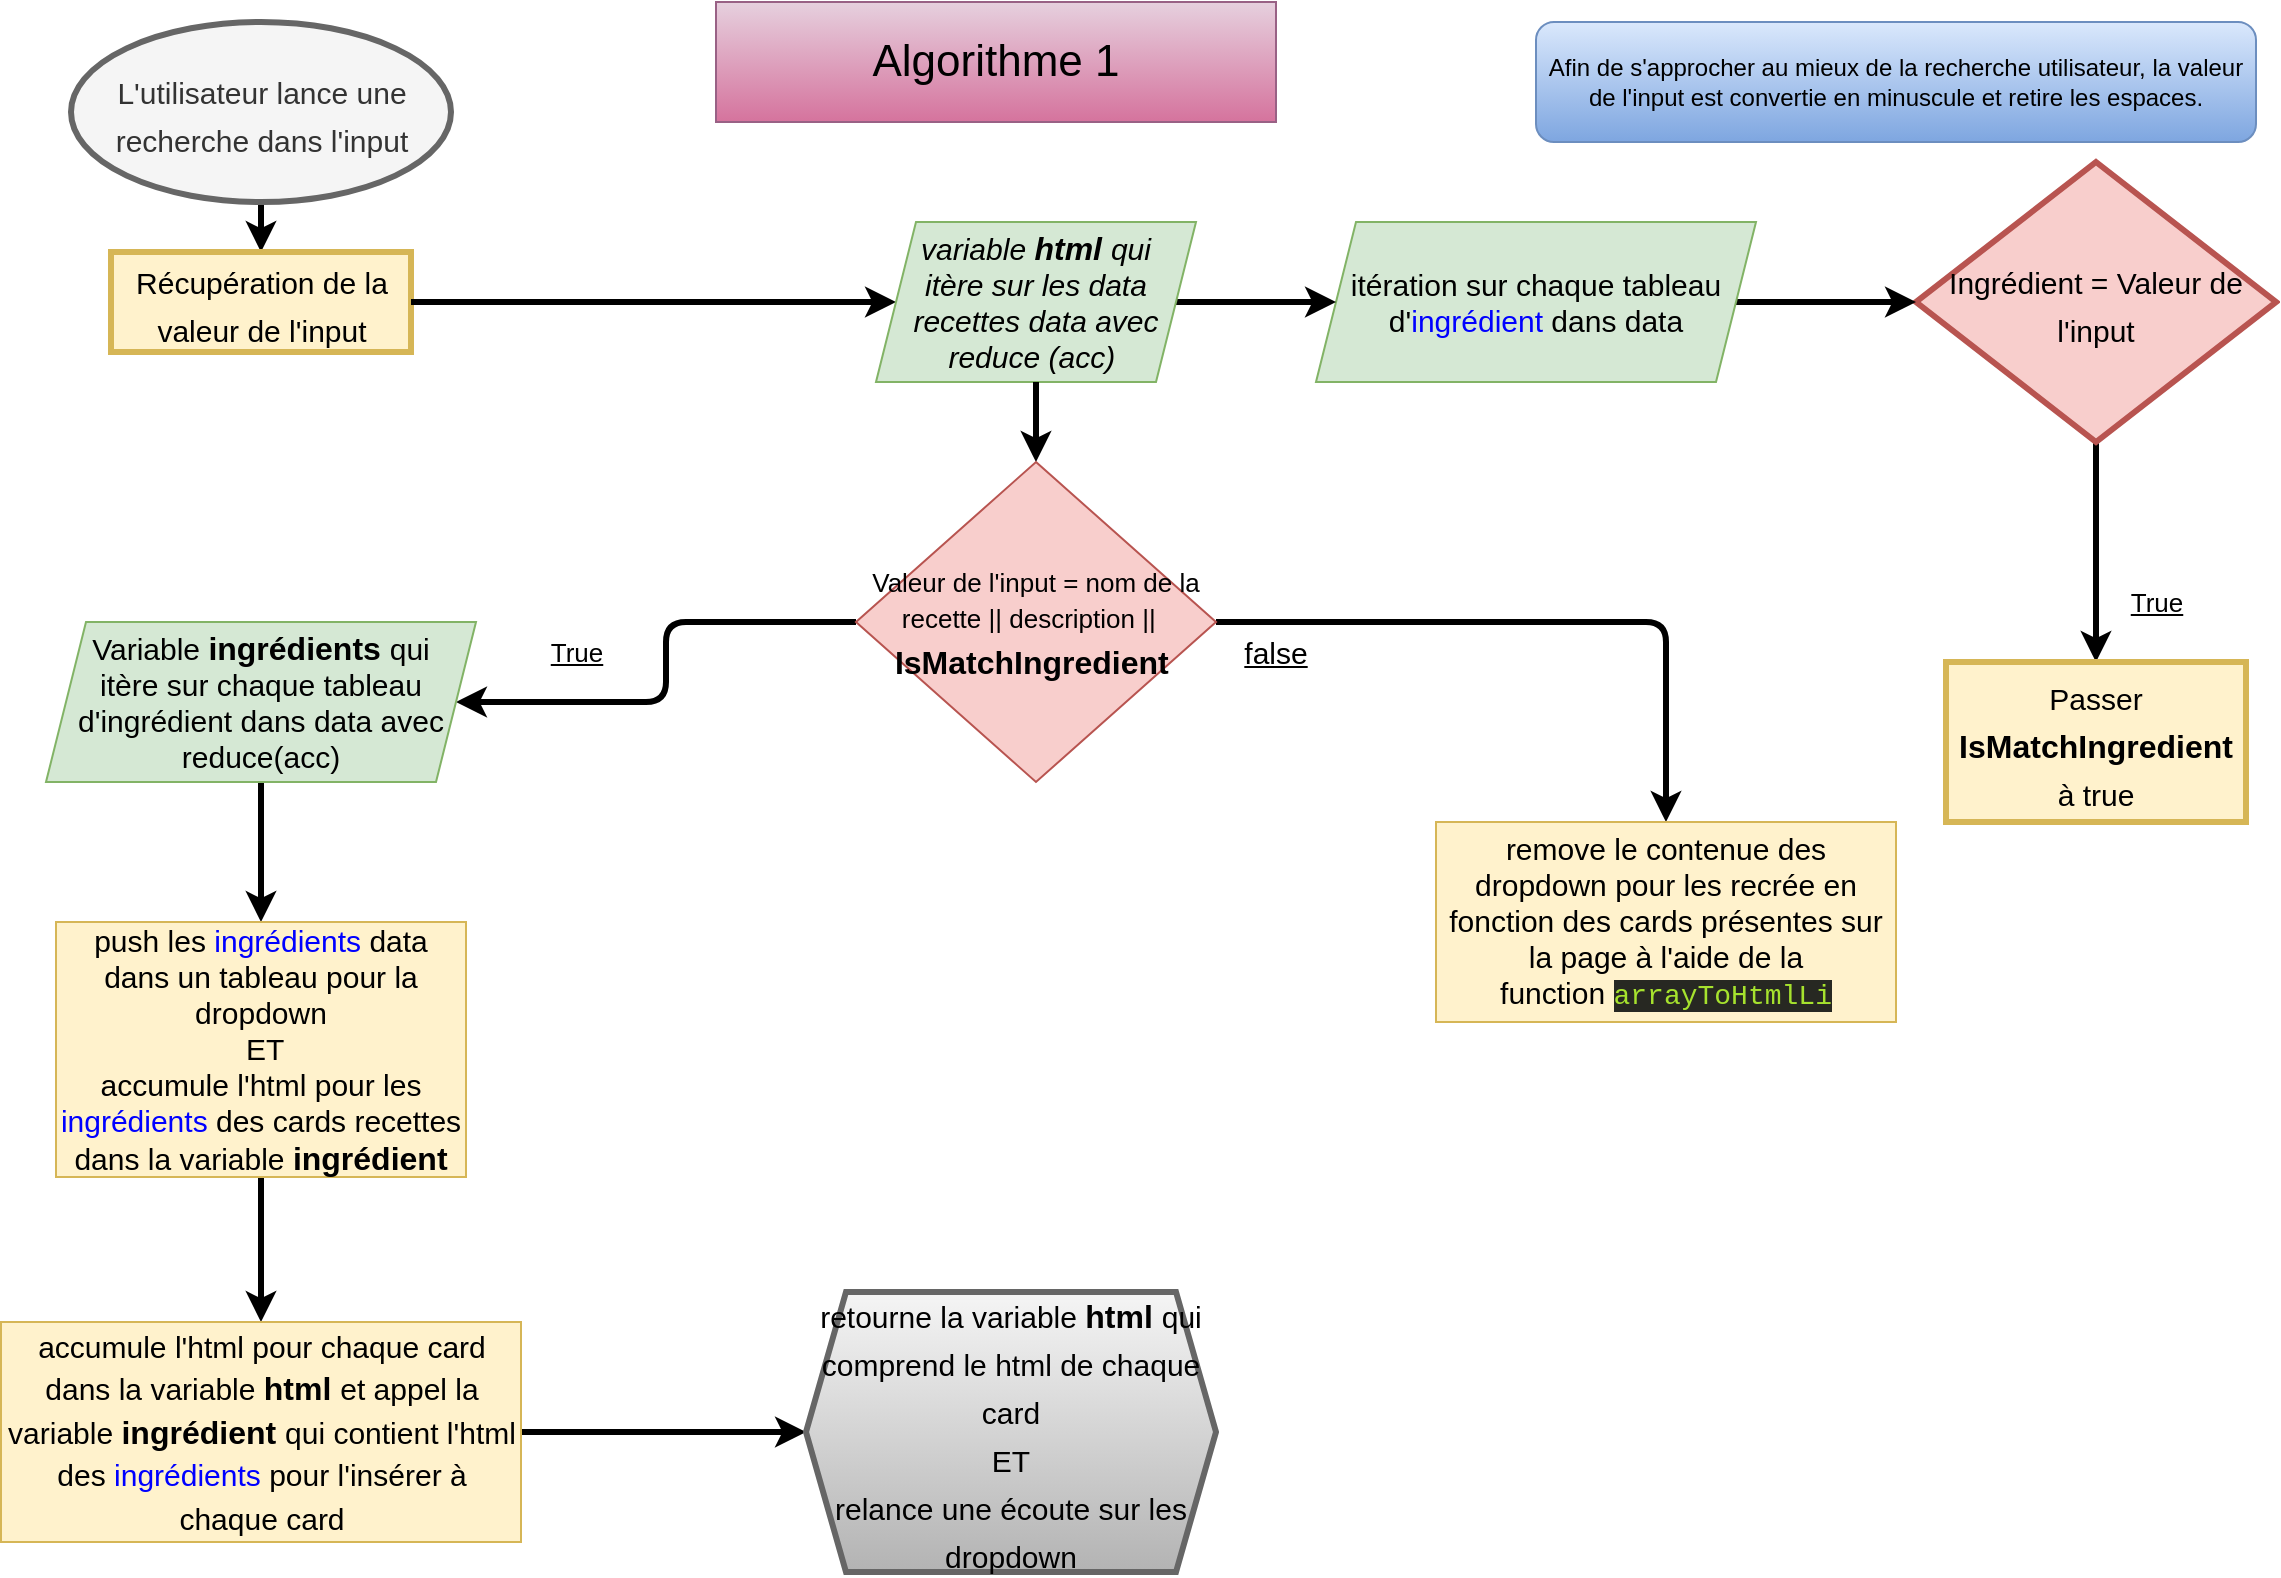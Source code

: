 <mxfile version="15.9.1" type="github" pages="2">
  <diagram id="11DLtLcQ0q4nKdQ-IW-K" name="Page-1">
    <mxGraphModel dx="1220" dy="1112" grid="1" gridSize="10" guides="1" tooltips="1" connect="1" arrows="1" fold="1" page="1" pageScale="1" pageWidth="1169" pageHeight="827" math="0" shadow="0">
      <root>
        <mxCell id="0" />
        <mxCell id="1" parent="0" />
        <mxCell id="GyxKQUuqNOyYGBjIDTya-2" value="" style="edgeStyle=orthogonalEdgeStyle;orthogonalLoop=1;jettySize=auto;html=1;strokeWidth=3;" parent="1" source="NNSDG9ltlfEMwObovZCk-11" target="GyxKQUuqNOyYGBjIDTya-1" edge="1">
          <mxGeometry relative="1" as="geometry" />
        </mxCell>
        <mxCell id="NNSDG9ltlfEMwObovZCk-11" value="&lt;font style=&quot;font-size: 15px&quot;&gt;L&#39;utilisateur lance une recherche dans l&#39;input&lt;/font&gt;" style="ellipse;whiteSpace=wrap;html=1;fontSize=20;strokeColor=#666666;strokeWidth=3;fillColor=#f5f5f5;align=center;rounded=0;fontColor=#333333;" parent="1" vertex="1">
          <mxGeometry x="57.5" y="10" width="190" height="90" as="geometry" />
        </mxCell>
        <mxCell id="GyxKQUuqNOyYGBjIDTya-1" value="&lt;font style=&quot;font-size: 15px&quot;&gt;Récupération de la valeur de l&#39;input&lt;/font&gt;" style="whiteSpace=wrap;html=1;rounded=0;fontSize=20;strokeWidth=3;fillColor=#fff2cc;strokeColor=#d6b656;" parent="1" vertex="1">
          <mxGeometry x="77.5" y="125" width="150" height="50" as="geometry" />
        </mxCell>
        <mxCell id="GyxKQUuqNOyYGBjIDTya-8" value="&lt;span&gt;Afin de s&#39;approcher au mieux de la recherche utilisateur, la valeur de l&#39;input est convertie en minuscule et retire les espaces.&lt;/span&gt;" style="rounded=1;whiteSpace=wrap;html=1;fillColor=#dae8fc;strokeColor=#6c8ebf;gradientColor=#7ea6e0;" parent="1" vertex="1">
          <mxGeometry x="790" y="10" width="360" height="60" as="geometry" />
        </mxCell>
        <mxCell id="GyxKQUuqNOyYGBjIDTya-66" value="" style="edgeStyle=orthogonalEdgeStyle;rounded=1;orthogonalLoop=1;jettySize=auto;html=1;fontSize=15;strokeWidth=3;" parent="1" source="GyxKQUuqNOyYGBjIDTya-13" target="GyxKQUuqNOyYGBjIDTya-65" edge="1">
          <mxGeometry relative="1" as="geometry" />
        </mxCell>
        <mxCell id="GyxKQUuqNOyYGBjIDTya-13" value="&lt;font style=&quot;font-size: 15px&quot;&gt;Ingrédient = Valeur de l&#39;input&lt;/font&gt;" style="rhombus;whiteSpace=wrap;html=1;rounded=0;fontSize=20;strokeWidth=3;fillColor=#f8cecc;strokeColor=#b85450;" parent="1" vertex="1">
          <mxGeometry x="980" y="80" width="180" height="140" as="geometry" />
        </mxCell>
        <mxCell id="GyxKQUuqNOyYGBjIDTya-33" value="" style="edgeStyle=orthogonalEdgeStyle;orthogonalLoop=1;jettySize=auto;html=1;fontSize=13;strokeWidth=3;" parent="1" source="GyxKQUuqNOyYGBjIDTya-21" target="GyxKQUuqNOyYGBjIDTya-13" edge="1">
          <mxGeometry relative="1" as="geometry" />
        </mxCell>
        <mxCell id="GyxKQUuqNOyYGBjIDTya-21" value="itération sur chaque tableau d&#39;&lt;font color=&quot;#0000ff&quot;&gt;ingrédient&lt;/font&gt; dans data" style="shape=parallelogram;perimeter=parallelogramPerimeter;whiteSpace=wrap;html=1;fixedSize=1;fontSize=15;fillColor=#d5e8d4;strokeColor=#82b366;" parent="1" vertex="1">
          <mxGeometry x="680" y="110" width="220" height="80" as="geometry" />
        </mxCell>
        <mxCell id="GyxKQUuqNOyYGBjIDTya-25" value="" style="edgeStyle=orthogonalEdgeStyle;orthogonalLoop=1;jettySize=auto;html=1;fontSize=15;strokeWidth=3;" parent="1" source="GyxKQUuqNOyYGBjIDTya-24" target="GyxKQUuqNOyYGBjIDTya-21" edge="1">
          <mxGeometry relative="1" as="geometry" />
        </mxCell>
        <mxCell id="GyxKQUuqNOyYGBjIDTya-26" value="" style="edgeStyle=orthogonalEdgeStyle;orthogonalLoop=1;jettySize=auto;html=1;fontSize=15;strokeWidth=3;" parent="1" source="GyxKQUuqNOyYGBjIDTya-1" target="GyxKQUuqNOyYGBjIDTya-24" edge="1">
          <mxGeometry relative="1" as="geometry" />
        </mxCell>
        <mxCell id="GyxKQUuqNOyYGBjIDTya-24" value="&lt;i&gt;variable &lt;b&gt;&lt;font style=&quot;font-size: 16px&quot;&gt;html &lt;/font&gt;&lt;/b&gt;qui itère&amp;nbsp;sur les data recettes data avec reduce (acc)&amp;nbsp;&lt;/i&gt;" style="shape=parallelogram;perimeter=parallelogramPerimeter;whiteSpace=wrap;html=1;fixedSize=1;fontSize=15;fillColor=#d5e8d4;strokeColor=#82b366;" parent="1" vertex="1">
          <mxGeometry x="460" y="110" width="160" height="80" as="geometry" />
        </mxCell>
        <mxCell id="GyxKQUuqNOyYGBjIDTya-32" value="" style="edgeStyle=orthogonalEdgeStyle;orthogonalLoop=1;jettySize=auto;html=1;fontSize=15;strokeWidth=3;" parent="1" source="GyxKQUuqNOyYGBjIDTya-24" target="GyxKQUuqNOyYGBjIDTya-31" edge="1">
          <mxGeometry relative="1" as="geometry" />
        </mxCell>
        <mxCell id="GyxKQUuqNOyYGBjIDTya-56" value="" style="edgeStyle=orthogonalEdgeStyle;rounded=1;orthogonalLoop=1;jettySize=auto;html=1;fontSize=18;strokeWidth=3;" parent="1" source="GyxKQUuqNOyYGBjIDTya-31" target="GyxKQUuqNOyYGBjIDTya-47" edge="1">
          <mxGeometry relative="1" as="geometry" />
        </mxCell>
        <mxCell id="GyxKQUuqNOyYGBjIDTya-63" value="" style="edgeStyle=orthogonalEdgeStyle;rounded=1;orthogonalLoop=1;jettySize=auto;html=1;fontSize=15;strokeWidth=3;" parent="1" source="GyxKQUuqNOyYGBjIDTya-31" target="GyxKQUuqNOyYGBjIDTya-62" edge="1">
          <mxGeometry relative="1" as="geometry" />
        </mxCell>
        <mxCell id="GyxKQUuqNOyYGBjIDTya-31" value="&lt;div&gt;&lt;span style=&quot;font-size: 13px&quot;&gt;Valeur de l&#39;input = nom de la recette || description ||&amp;nbsp;&amp;nbsp;&lt;/span&gt;&lt;/div&gt;&lt;b style=&quot;font-size: 20px&quot;&gt;&lt;font style=&quot;font-size: 16px&quot;&gt;IsMatchIngredient&lt;/font&gt;&lt;/b&gt;&amp;nbsp;" style="rhombus;whiteSpace=wrap;html=1;fontSize=15;align=center;fillColor=#f8cecc;strokeColor=#b85450;" parent="1" vertex="1">
          <mxGeometry x="450" y="230" width="180" height="160" as="geometry" />
        </mxCell>
        <mxCell id="GyxKQUuqNOyYGBjIDTya-43" value="&lt;u&gt;True&lt;/u&gt;" style="text;html=1;align=center;verticalAlign=middle;resizable=0;points=[];autosize=1;strokeColor=none;fillColor=none;fontSize=13;" parent="1" vertex="1">
          <mxGeometry x="290" y="315" width="40" height="20" as="geometry" />
        </mxCell>
        <mxCell id="GyxKQUuqNOyYGBjIDTya-49" value="" style="edgeStyle=orthogonalEdgeStyle;orthogonalLoop=1;jettySize=auto;html=1;fontSize=13;strokeWidth=3;" parent="1" source="GyxKQUuqNOyYGBjIDTya-47" edge="1">
          <mxGeometry relative="1" as="geometry">
            <mxPoint x="152.5" y="460" as="targetPoint" />
          </mxGeometry>
        </mxCell>
        <mxCell id="GyxKQUuqNOyYGBjIDTya-47" value="Variable &lt;b&gt;&lt;font style=&quot;font-size: 16px&quot;&gt;ingrédients&amp;nbsp;&lt;/font&gt;&lt;/b&gt;qui itère&amp;nbsp;sur chaque tableau d&#39;ingrédient dans data avec reduce(acc)" style="shape=parallelogram;perimeter=parallelogramPerimeter;whiteSpace=wrap;html=1;fixedSize=1;fontSize=15;strokeColor=#82b366;fillColor=#d5e8d4;" parent="1" vertex="1">
          <mxGeometry x="45" y="310" width="215" height="80" as="geometry" />
        </mxCell>
        <mxCell id="5RAS_szPqogxNTAk09Gu-1" value="" style="edgeStyle=orthogonalEdgeStyle;rounded=1;orthogonalLoop=1;jettySize=auto;html=1;strokeWidth=3;" edge="1" parent="1" source="GyxKQUuqNOyYGBjIDTya-54" target="GyxKQUuqNOyYGBjIDTya-57">
          <mxGeometry relative="1" as="geometry" />
        </mxCell>
        <mxCell id="GyxKQUuqNOyYGBjIDTya-54" value="push les &lt;font color=&quot;#0000ff&quot;&gt;ingrédients &lt;/font&gt;data dans un tableau pour la dropdown&lt;br&gt;&amp;nbsp;ET&lt;br&gt;accumule l&#39;html pour les &lt;font color=&quot;#0000ff&quot;&gt;ingrédients &lt;/font&gt;des cards recettes dans la variable &lt;b&gt;&lt;font style=&quot;font-size: 16px&quot;&gt;ingrédient&lt;/font&gt;&lt;/b&gt;" style="whiteSpace=wrap;html=1;fontSize=15;strokeColor=#d6b656;fillColor=#fff2cc;" parent="1" vertex="1">
          <mxGeometry x="50" y="460" width="205" height="127.5" as="geometry" />
        </mxCell>
        <mxCell id="Dz67CkXoaktXKu4GuAfc-1" style="edgeStyle=orthogonalEdgeStyle;rounded=1;orthogonalLoop=1;jettySize=auto;html=1;strokeWidth=3;" parent="1" source="GyxKQUuqNOyYGBjIDTya-57" target="GyxKQUuqNOyYGBjIDTya-69" edge="1">
          <mxGeometry relative="1" as="geometry" />
        </mxCell>
        <mxCell id="GyxKQUuqNOyYGBjIDTya-57" value="&lt;font&gt;&lt;span style=&quot;font-size: 15px&quot;&gt;accumule l&#39;html pour chaque card dans la variable &lt;/span&gt;&lt;b&gt;&lt;font style=&quot;font-size: 16px&quot;&gt;html &lt;/font&gt;&lt;/b&gt;&lt;span style=&quot;font-size: 15px&quot;&gt;et appel la variable &lt;/span&gt;&lt;b&gt;&lt;font style=&quot;font-size: 16px&quot;&gt;ingrédient &lt;/font&gt;&lt;/b&gt;&lt;span style=&quot;font-size: 15px&quot;&gt;qui contient l&#39;html des &lt;font color=&quot;#0000ff&quot;&gt;ingrédients &lt;/font&gt;pour l&#39;insérer à chaque card&lt;/span&gt;&lt;/font&gt;" style="rounded=0;whiteSpace=wrap;html=1;fontSize=18;align=center;fillColor=#fff2cc;strokeColor=#d6b656;" parent="1" vertex="1">
          <mxGeometry x="22.5" y="660" width="260" height="110" as="geometry" />
        </mxCell>
        <mxCell id="GyxKQUuqNOyYGBjIDTya-62" value="remove le contenue des dropdown pour les recrée en fonction des cards présentes sur la page à l&#39;aide de la function&amp;nbsp;&lt;span style=&quot;color: rgb(166 , 226 , 46) ; background-color: rgb(39 , 40 , 34) ; font-family: &amp;#34;consolas&amp;#34; , &amp;#34;courier new&amp;#34; , monospace ; font-size: 14px&quot;&gt;arrayToHtmlLi&lt;/span&gt;" style="whiteSpace=wrap;html=1;fontSize=15;strokeColor=#d6b656;fillColor=#fff2cc;" parent="1" vertex="1">
          <mxGeometry x="740" y="410" width="230" height="100" as="geometry" />
        </mxCell>
        <mxCell id="GyxKQUuqNOyYGBjIDTya-64" value="&lt;u&gt;false&lt;/u&gt;" style="text;html=1;strokeColor=none;fillColor=none;align=center;verticalAlign=middle;whiteSpace=wrap;rounded=0;fontSize=15;" parent="1" vertex="1">
          <mxGeometry x="630" y="310" width="60" height="30" as="geometry" />
        </mxCell>
        <mxCell id="GyxKQUuqNOyYGBjIDTya-65" value="&lt;font&gt;&lt;span style=&quot;font-size: 15px&quot;&gt;Passer &lt;/span&gt;&lt;b&gt;&lt;font style=&quot;font-size: 16px&quot;&gt;IsMatchIngredient&lt;/font&gt;&lt;/b&gt;&lt;span style=&quot;font-size: 15px&quot;&gt; à true&lt;/span&gt;&lt;/font&gt;" style="whiteSpace=wrap;html=1;rounded=0;fontSize=20;strokeColor=#d6b656;strokeWidth=3;fillColor=#fff2cc;" parent="1" vertex="1">
          <mxGeometry x="995" y="330" width="150" height="80" as="geometry" />
        </mxCell>
        <mxCell id="GyxKQUuqNOyYGBjIDTya-69" value="&lt;font&gt;&lt;span style=&quot;font-size: 15px&quot;&gt;retourne la variable &lt;/span&gt;&lt;b&gt;&lt;font style=&quot;font-size: 16px&quot;&gt;html &lt;/font&gt;&lt;/b&gt;&lt;span style=&quot;font-size: 15px&quot;&gt;qui comprend le html de chaque card&lt;br&gt;ET&lt;br&gt;relance une écoute sur les dropdown&lt;br&gt;&lt;/span&gt;&lt;/font&gt;" style="shape=hexagon;perimeter=hexagonPerimeter2;whiteSpace=wrap;html=1;fixedSize=1;rounded=0;fontSize=20;strokeWidth=3;fillColor=#f5f5f5;gradientColor=#b3b3b3;strokeColor=#666666;" parent="1" vertex="1">
          <mxGeometry x="425" y="645" width="205" height="140" as="geometry" />
        </mxCell>
        <mxCell id="GyxKQUuqNOyYGBjIDTya-71" value="&lt;font style=&quot;font-size: 22px&quot;&gt;Algorithme 1&lt;/font&gt;" style="text;html=1;fillColor=#e6d0de;align=center;verticalAlign=middle;whiteSpace=wrap;rounded=0;fontSize=16;strokeColor=#996185;gradientColor=#d5739d;" parent="1" vertex="1">
          <mxGeometry x="380" width="280" height="60" as="geometry" />
        </mxCell>
        <mxCell id="BKEW_v0mJqis7EFnz9BJ-2" value="&lt;u&gt;True&lt;/u&gt;" style="text;html=1;align=center;verticalAlign=middle;resizable=0;points=[];autosize=1;strokeColor=none;fillColor=none;fontSize=13;" parent="1" vertex="1">
          <mxGeometry x="1080" y="290" width="40" height="20" as="geometry" />
        </mxCell>
      </root>
    </mxGraphModel>
  </diagram>
  <diagram id="1iwCDWMgIz8k7EVZaU8_" name="Page-2">
    <mxGraphModel dx="1220" dy="1112" grid="1" gridSize="10" guides="1" tooltips="1" connect="1" arrows="1" fold="1" page="1" pageScale="1" pageWidth="1169" pageHeight="827" math="0" shadow="0">
      <root>
        <mxCell id="D1E5VV4iOFXvNiiTyq4r-0" />
        <mxCell id="D1E5VV4iOFXvNiiTyq4r-1" parent="D1E5VV4iOFXvNiiTyq4r-0" />
        <mxCell id="aPlGfTYEOXeY_nC5mLVW-0" value="&lt;font style=&quot;font-size: 22px&quot;&gt;Algorithme 2&lt;br&gt;&lt;/font&gt;" style="text;html=1;fillColor=#e6d0de;align=center;verticalAlign=middle;whiteSpace=wrap;rounded=0;fontSize=16;strokeColor=#996185;gradientColor=#d5739d;" parent="D1E5VV4iOFXvNiiTyq4r-1" vertex="1">
          <mxGeometry x="380" width="280" height="60" as="geometry" />
        </mxCell>
        <mxCell id="PTbbZ5b7S-LYuo7BQXhY-0" value="&lt;span&gt;Afin de s&#39;approcher au mieux de la recherche utilisateur, la valeur de l&#39;input est convertie en minuscule et retire les espaces.&lt;/span&gt;" style="rounded=1;whiteSpace=wrap;html=1;fillColor=#dae8fc;strokeColor=#6c8ebf;gradientColor=#7ea6e0;" parent="D1E5VV4iOFXvNiiTyq4r-1" vertex="1">
          <mxGeometry x="790" y="10" width="360" height="60" as="geometry" />
        </mxCell>
        <mxCell id="JzsUhIZQl9w3UOIY0Sud-1" value="" style="edgeStyle=orthogonalEdgeStyle;rounded=1;orthogonalLoop=1;jettySize=auto;html=1;strokeWidth=3;" parent="D1E5VV4iOFXvNiiTyq4r-1" source="vUNFdTNFkPYIHp7YYOb6-0" target="JzsUhIZQl9w3UOIY0Sud-0" edge="1">
          <mxGeometry relative="1" as="geometry" />
        </mxCell>
        <mxCell id="vUNFdTNFkPYIHp7YYOb6-0" value="&lt;font style=&quot;font-size: 15px&quot;&gt;L&#39;utilisateur lance une recherche dans l&#39;input&lt;/font&gt;" style="ellipse;whiteSpace=wrap;html=1;fontSize=20;strokeColor=#666666;strokeWidth=3;fillColor=#f5f5f5;align=center;rounded=0;fontColor=#333333;" parent="D1E5VV4iOFXvNiiTyq4r-1" vertex="1">
          <mxGeometry x="50" y="10" width="190" height="90" as="geometry" />
        </mxCell>
        <mxCell id="RWWKRG0oMQzYlbA7-Doh-1" value="" style="edgeStyle=orthogonalEdgeStyle;rounded=1;orthogonalLoop=1;jettySize=auto;html=1;strokeWidth=3;" parent="D1E5VV4iOFXvNiiTyq4r-1" source="JzsUhIZQl9w3UOIY0Sud-0" target="RWWKRG0oMQzYlbA7-Doh-0" edge="1">
          <mxGeometry relative="1" as="geometry" />
        </mxCell>
        <mxCell id="JzsUhIZQl9w3UOIY0Sud-0" value="&lt;font style=&quot;font-size: 15px&quot;&gt;Récupération de la valeur de l&#39;input&lt;/font&gt;" style="whiteSpace=wrap;html=1;rounded=0;fontSize=20;strokeWidth=3;fillColor=#fff2cc;strokeColor=#d6b656;" parent="D1E5VV4iOFXvNiiTyq4r-1" vertex="1">
          <mxGeometry x="70" y="140" width="150" height="50" as="geometry" />
        </mxCell>
        <mxCell id="1SXh3DYduKJZJxUFYwPZ-1" value="" style="edgeStyle=orthogonalEdgeStyle;rounded=1;orthogonalLoop=1;jettySize=auto;html=1;fontSize=13;strokeWidth=3;" parent="D1E5VV4iOFXvNiiTyq4r-1" source="RWWKRG0oMQzYlbA7-Doh-0" target="1SXh3DYduKJZJxUFYwPZ-0" edge="1">
          <mxGeometry relative="1" as="geometry" />
        </mxCell>
        <mxCell id="RWWKRG0oMQzYlbA7-Doh-0" value="itération sur les datas ingredients et ustensils depuis la variable &lt;b&gt;&lt;font style=&quot;font-size: 20px&quot;&gt;recettes&lt;/font&gt;&lt;/b&gt;" style="shape=parallelogram;perimeter=parallelogramPerimeter;whiteSpace=wrap;html=1;fixedSize=1;fontSize=15;fillColor=#d5e8d4;strokeColor=#82b366;" parent="D1E5VV4iOFXvNiiTyq4r-1" vertex="1">
          <mxGeometry x="270" y="125" width="270" height="80" as="geometry" />
        </mxCell>
        <mxCell id="RhAVklBRLqYQkVHg7o_o-1" value="" style="edgeStyle=orthogonalEdgeStyle;rounded=1;orthogonalLoop=1;jettySize=auto;html=1;fontSize=13;strokeWidth=3;" parent="D1E5VV4iOFXvNiiTyq4r-1" source="1SXh3DYduKJZJxUFYwPZ-0" target="RhAVklBRLqYQkVHg7o_o-0" edge="1">
          <mxGeometry relative="1" as="geometry" />
        </mxCell>
        <mxCell id="B73yGUFnMEvD0lNT4ph0-0" style="edgeStyle=orthogonalEdgeStyle;rounded=1;orthogonalLoop=1;jettySize=auto;html=1;entryX=0.452;entryY=1;entryDx=0;entryDy=0;entryPerimeter=0;strokeWidth=3;" edge="1" parent="D1E5VV4iOFXvNiiTyq4r-1" source="1SXh3DYduKJZJxUFYwPZ-0" target="RWWKRG0oMQzYlbA7-Doh-0">
          <mxGeometry relative="1" as="geometry">
            <Array as="points">
              <mxPoint x="675" y="265" />
              <mxPoint x="392" y="265" />
            </Array>
          </mxGeometry>
        </mxCell>
        <mxCell id="1SXh3DYduKJZJxUFYwPZ-0" value="&lt;div&gt;&lt;span style=&quot;font-size: 13px&quot;&gt;Valeur de l&#39;input = nom de la recette || description ||&amp;nbsp; &lt;/span&gt;&lt;font size=&quot;1&quot;&gt;&lt;span style=&quot;font-size: 13px&quot;&gt;ingrédient || appareil || ustensils&lt;/span&gt;&lt;/font&gt;&lt;/div&gt;" style="rhombus;whiteSpace=wrap;html=1;fontSize=15;align=center;fillColor=#f8cecc;strokeColor=#b85450;" parent="D1E5VV4iOFXvNiiTyq4r-1" vertex="1">
          <mxGeometry x="585" y="85" width="180" height="160" as="geometry" />
        </mxCell>
        <mxCell id="Xaapp1YN-O4LaWypMbmZ-2" value="" style="edgeStyle=orthogonalEdgeStyle;rounded=1;orthogonalLoop=1;jettySize=auto;html=1;fontSize=20;strokeWidth=3;" parent="D1E5VV4iOFXvNiiTyq4r-1" source="RhAVklBRLqYQkVHg7o_o-0" target="RhAVklBRLqYQkVHg7o_o-2" edge="1">
          <mxGeometry relative="1" as="geometry" />
        </mxCell>
        <mxCell id="RhAVklBRLqYQkVHg7o_o-0" value="&lt;font&gt;&lt;span style=&quot;font-size: 15px&quot;&gt;récupère chaque recette dans la data qui correspond et les stock dans la variable &lt;/span&gt;&lt;b&gt;&lt;font style=&quot;font-size: 20px&quot;&gt;recettes&lt;/font&gt;&lt;/b&gt;&lt;br&gt;&lt;/font&gt;" style="whiteSpace=wrap;html=1;rounded=0;fontSize=20;strokeWidth=3;fillColor=#fff2cc;strokeColor=#d6b656;" parent="D1E5VV4iOFXvNiiTyq4r-1" vertex="1">
          <mxGeometry x="857.5" y="110" width="210" height="110" as="geometry" />
        </mxCell>
        <mxCell id="Xaapp1YN-O4LaWypMbmZ-1" value="" style="edgeStyle=orthogonalEdgeStyle;rounded=1;orthogonalLoop=1;jettySize=auto;html=1;fontSize=20;strokeWidth=3;" parent="D1E5VV4iOFXvNiiTyq4r-1" source="RhAVklBRLqYQkVHg7o_o-2" target="RhAVklBRLqYQkVHg7o_o-3" edge="1">
          <mxGeometry relative="1" as="geometry" />
        </mxCell>
        <mxCell id="RhAVklBRLqYQkVHg7o_o-2" value="itére sur les data de chaque recettes à partir de &lt;font style=&quot;font-weight: bold ; font-size: 19px&quot;&gt;recettes &lt;/font&gt;&lt;font style=&quot;font-size: 13px&quot;&gt;dans la variable&lt;/font&gt;&lt;font style=&quot;font-weight: bold ; font-size: 19px&quot;&gt; html &lt;/font&gt;&lt;font style=&quot;font-size: 13px&quot;&gt;puis stock le html à injecter ET incrémente un tableau d&#39;appareil et d&#39;ustensils pour la dropdown&lt;/font&gt;" style="shape=parallelogram;perimeter=parallelogramPerimeter;whiteSpace=wrap;html=1;fixedSize=1;fontSize=15;fillColor=#d5e8d4;strokeColor=#82b366;" parent="D1E5VV4iOFXvNiiTyq4r-1" vertex="1">
          <mxGeometry x="817.5" y="380" width="290" height="120" as="geometry" />
        </mxCell>
        <mxCell id="HPc0ZqEH5N3YR5wFVjXv-1" value="" style="edgeStyle=orthogonalEdgeStyle;rounded=1;orthogonalLoop=1;jettySize=auto;html=1;fontSize=20;strokeWidth=3;" parent="D1E5VV4iOFXvNiiTyq4r-1" source="RhAVklBRLqYQkVHg7o_o-3" target="HPc0ZqEH5N3YR5wFVjXv-0" edge="1">
          <mxGeometry relative="1" as="geometry" />
        </mxCell>
        <mxCell id="RhAVklBRLqYQkVHg7o_o-3" value="itére sur les ingrédients de &lt;b&gt;&lt;font style=&quot;font-size: 20px&quot;&gt;recettes &lt;/font&gt;&lt;/b&gt;pour le stocker dans &lt;b&gt;&lt;font style=&quot;font-size: 20px&quot;&gt;listInngredients &lt;/font&gt;&lt;/b&gt;afin de l&#39;injecter dans le html ET incrémente un tableau d&#39;ingrédient pour la dropdown" style="shape=parallelogram;perimeter=parallelogramPerimeter;whiteSpace=wrap;html=1;fixedSize=1;fontSize=15;fillColor=#d5e8d4;strokeColor=#82b366;" parent="D1E5VV4iOFXvNiiTyq4r-1" vertex="1">
          <mxGeometry x="410" y="370" width="310" height="140" as="geometry" />
        </mxCell>
        <mxCell id="Xaapp1YN-O4LaWypMbmZ-3" value="True" style="text;html=1;strokeColor=none;fillColor=none;align=center;verticalAlign=middle;whiteSpace=wrap;rounded=0;fontSize=20;" parent="D1E5VV4iOFXvNiiTyq4r-1" vertex="1">
          <mxGeometry x="765" y="125" width="60" height="30" as="geometry" />
        </mxCell>
        <mxCell id="HPc0ZqEH5N3YR5wFVjXv-0" value="&lt;font style=&quot;font-size: 15px&quot;&gt;vide le html des card recettes et dropdown PUIS incrémente le html avec les valeur correspondante à l&#39;input ET relance une écoute sur les dropdown&lt;/font&gt;" style="whiteSpace=wrap;html=1;rounded=0;fontSize=20;strokeWidth=3;fillColor=#fff2cc;strokeColor=#d6b656;" parent="D1E5VV4iOFXvNiiTyq4r-1" vertex="1">
          <mxGeometry x="80" y="360" width="220" height="160" as="geometry" />
        </mxCell>
        <mxCell id="B73yGUFnMEvD0lNT4ph0-1" value="False" style="text;html=1;strokeColor=none;fillColor=none;align=center;verticalAlign=middle;whiteSpace=wrap;rounded=0;fontSize=20;" vertex="1" parent="D1E5VV4iOFXvNiiTyq4r-1">
          <mxGeometry x="525" y="230" width="60" height="30" as="geometry" />
        </mxCell>
      </root>
    </mxGraphModel>
  </diagram>
</mxfile>
